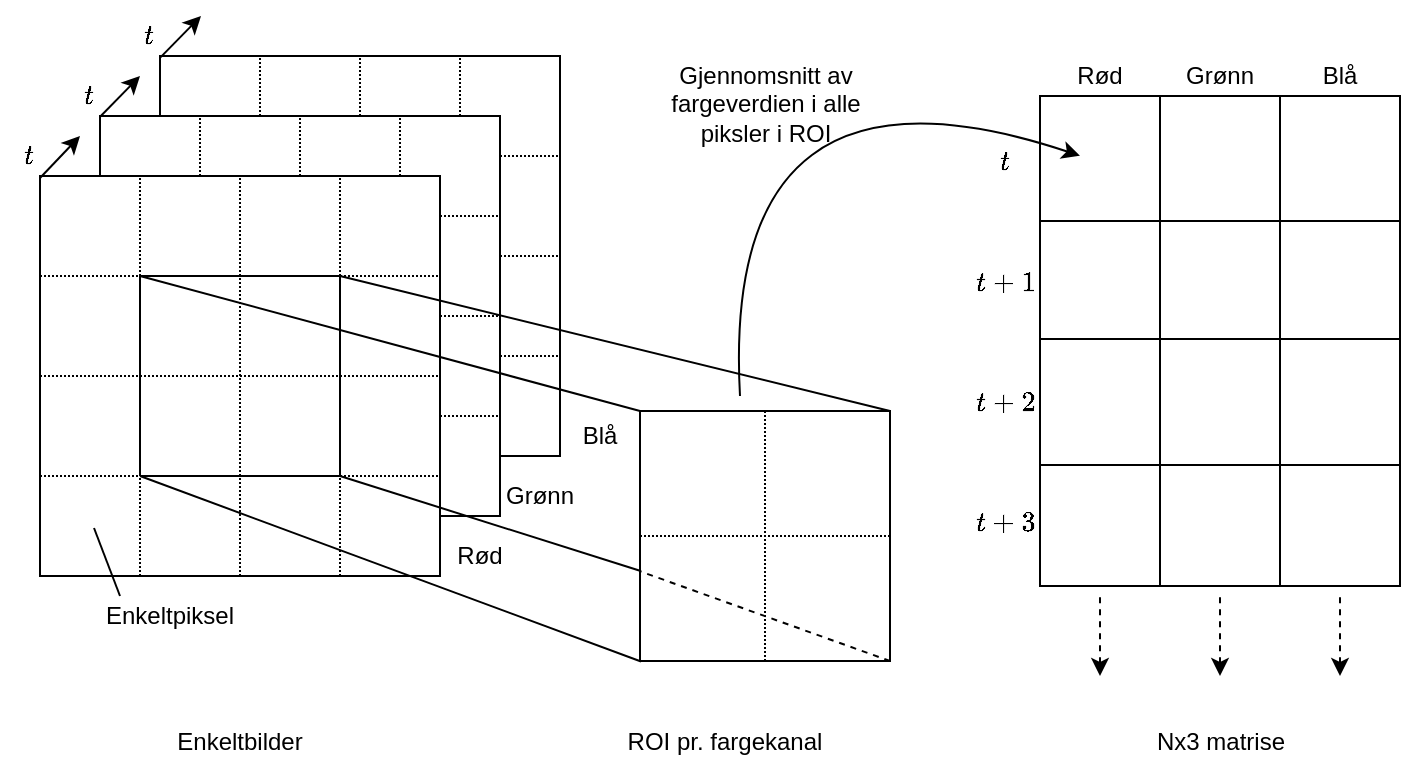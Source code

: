 <mxfile version="10.5.9" type="device"><diagram id="_YKG4-6pGmbqt2Gz3DUa" name="Page-1"><mxGraphModel dx="710" dy="525" grid="1" gridSize="10" guides="1" tooltips="1" connect="1" arrows="1" fold="1" page="1" pageScale="1" pageWidth="850" pageHeight="1100" math="1" shadow="0"><root><mxCell id="0"/><mxCell id="1" parent="0"/><mxCell id="-IBd2Kxm6l6SE34m854R-18" value="" style="whiteSpace=wrap;html=1;aspect=fixed;" parent="1" vertex="1"><mxGeometry x="100" y="120" width="200" height="200" as="geometry"/></mxCell><mxCell id="-IBd2Kxm6l6SE34m854R-19" value="" style="endArrow=none;html=1;entryX=1;entryY=0.25;entryDx=0;entryDy=0;exitX=0;exitY=0.25;exitDx=0;exitDy=0;dashed=1;dashPattern=1 1;" parent="1" source="-IBd2Kxm6l6SE34m854R-18" target="-IBd2Kxm6l6SE34m854R-18" edge="1"><mxGeometry width="50" height="50" relative="1" as="geometry"><mxPoint x="140" y="340" as="sourcePoint"/><mxPoint x="140" y="140" as="targetPoint"/></mxGeometry></mxCell><mxCell id="-IBd2Kxm6l6SE34m854R-20" value="" style="endArrow=none;html=1;entryX=0.25;entryY=0;entryDx=0;entryDy=0;exitX=0.25;exitY=1;exitDx=0;exitDy=0;dashed=1;dashPattern=1 1;" parent="1" source="-IBd2Kxm6l6SE34m854R-18" target="-IBd2Kxm6l6SE34m854R-18" edge="1"><mxGeometry width="50" height="50" relative="1" as="geometry"><mxPoint x="240" y="340" as="sourcePoint"/><mxPoint x="240" y="140" as="targetPoint"/></mxGeometry></mxCell><mxCell id="-IBd2Kxm6l6SE34m854R-21" value="" style="endArrow=none;html=1;entryX=0.5;entryY=0;entryDx=0;entryDy=0;exitX=0.5;exitY=1;exitDx=0;exitDy=0;dashed=1;dashPattern=1 1;" parent="1" source="-IBd2Kxm6l6SE34m854R-18" target="-IBd2Kxm6l6SE34m854R-18" edge="1"><mxGeometry width="50" height="50" relative="1" as="geometry"><mxPoint x="80" y="400" as="sourcePoint"/><mxPoint x="130" y="350" as="targetPoint"/></mxGeometry></mxCell><mxCell id="-IBd2Kxm6l6SE34m854R-22" value="" style="endArrow=none;html=1;entryX=0.75;entryY=0;entryDx=0;entryDy=0;exitX=0.75;exitY=1;exitDx=0;exitDy=0;dashed=1;dashPattern=1 1;" parent="1" source="-IBd2Kxm6l6SE34m854R-18" target="-IBd2Kxm6l6SE34m854R-18" edge="1"><mxGeometry width="50" height="50" relative="1" as="geometry"><mxPoint x="190" y="340" as="sourcePoint"/><mxPoint x="190" y="140" as="targetPoint"/></mxGeometry></mxCell><mxCell id="-IBd2Kxm6l6SE34m854R-23" value="" style="endArrow=none;html=1;entryX=1;entryY=0.5;entryDx=0;entryDy=0;exitX=0;exitY=0.5;exitDx=0;exitDy=0;dashed=1;dashPattern=1 1;" parent="1" source="-IBd2Kxm6l6SE34m854R-18" target="-IBd2Kxm6l6SE34m854R-18" edge="1"><mxGeometry width="50" height="50" relative="1" as="geometry"><mxPoint x="90" y="190" as="sourcePoint"/><mxPoint x="290" y="190" as="targetPoint"/></mxGeometry></mxCell><mxCell id="-IBd2Kxm6l6SE34m854R-24" value="" style="endArrow=none;html=1;exitX=0;exitY=0.75;exitDx=0;exitDy=0;entryX=1;entryY=0.75;entryDx=0;entryDy=0;dashed=1;dashPattern=1 1;" parent="1" source="-IBd2Kxm6l6SE34m854R-18" target="-IBd2Kxm6l6SE34m854R-18" edge="1"><mxGeometry width="50" height="50" relative="1" as="geometry"><mxPoint x="90" y="240" as="sourcePoint"/><mxPoint x="150" y="270" as="targetPoint"/></mxGeometry></mxCell><mxCell id="-IBd2Kxm6l6SE34m854R-11" value="" style="whiteSpace=wrap;html=1;aspect=fixed;" parent="1" vertex="1"><mxGeometry x="70" y="150" width="200" height="200" as="geometry"/></mxCell><mxCell id="-IBd2Kxm6l6SE34m854R-12" value="" style="endArrow=none;html=1;entryX=0.5;entryY=0;entryDx=0;entryDy=0;exitX=0.5;exitY=1;exitDx=0;exitDy=0;dashed=1;dashPattern=1 1;" parent="1" source="-IBd2Kxm6l6SE34m854R-11" target="-IBd2Kxm6l6SE34m854R-11" edge="1"><mxGeometry width="50" height="50" relative="1" as="geometry"><mxPoint x="70" y="420" as="sourcePoint"/><mxPoint x="120" y="370" as="targetPoint"/></mxGeometry></mxCell><mxCell id="-IBd2Kxm6l6SE34m854R-13" value="" style="endArrow=none;html=1;entryX=0.75;entryY=0;entryDx=0;entryDy=0;exitX=0.75;exitY=1;exitDx=0;exitDy=0;dashed=1;dashPattern=1 1;" parent="1" source="-IBd2Kxm6l6SE34m854R-11" target="-IBd2Kxm6l6SE34m854R-11" edge="1"><mxGeometry width="50" height="50" relative="1" as="geometry"><mxPoint x="180" y="360" as="sourcePoint"/><mxPoint x="180" y="160" as="targetPoint"/></mxGeometry></mxCell><mxCell id="-IBd2Kxm6l6SE34m854R-14" value="" style="endArrow=none;html=1;entryX=0.25;entryY=0;entryDx=0;entryDy=0;exitX=0.25;exitY=1;exitDx=0;exitDy=0;dashed=1;dashPattern=1 1;" parent="1" source="-IBd2Kxm6l6SE34m854R-11" target="-IBd2Kxm6l6SE34m854R-11" edge="1"><mxGeometry width="50" height="50" relative="1" as="geometry"><mxPoint x="230" y="360" as="sourcePoint"/><mxPoint x="230" y="160" as="targetPoint"/></mxGeometry></mxCell><mxCell id="-IBd2Kxm6l6SE34m854R-15" value="" style="endArrow=none;html=1;entryX=1;entryY=0.25;entryDx=0;entryDy=0;exitX=0;exitY=0.25;exitDx=0;exitDy=0;dashed=1;dashPattern=1 1;" parent="1" source="-IBd2Kxm6l6SE34m854R-11" target="-IBd2Kxm6l6SE34m854R-11" edge="1"><mxGeometry width="50" height="50" relative="1" as="geometry"><mxPoint x="130" y="360" as="sourcePoint"/><mxPoint x="130" y="160" as="targetPoint"/></mxGeometry></mxCell><mxCell id="-IBd2Kxm6l6SE34m854R-16" value="" style="endArrow=none;html=1;entryX=1;entryY=0.5;entryDx=0;entryDy=0;exitX=0;exitY=0.5;exitDx=0;exitDy=0;dashed=1;dashPattern=1 1;" parent="1" source="-IBd2Kxm6l6SE34m854R-11" target="-IBd2Kxm6l6SE34m854R-11" edge="1"><mxGeometry width="50" height="50" relative="1" as="geometry"><mxPoint x="80" y="210" as="sourcePoint"/><mxPoint x="280" y="210" as="targetPoint"/></mxGeometry></mxCell><mxCell id="-IBd2Kxm6l6SE34m854R-17" value="" style="endArrow=none;html=1;exitX=0;exitY=0.75;exitDx=0;exitDy=0;entryX=1;entryY=0.75;entryDx=0;entryDy=0;dashed=1;dashPattern=1 1;" parent="1" source="-IBd2Kxm6l6SE34m854R-11" target="-IBd2Kxm6l6SE34m854R-11" edge="1"><mxGeometry width="50" height="50" relative="1" as="geometry"><mxPoint x="80" y="260" as="sourcePoint"/><mxPoint x="140" y="290" as="targetPoint"/></mxGeometry></mxCell><mxCell id="-IBd2Kxm6l6SE34m854R-1" value="" style="whiteSpace=wrap;html=1;aspect=fixed;" parent="1" vertex="1"><mxGeometry x="40" y="180" width="200" height="200" as="geometry"/></mxCell><mxCell id="-IBd2Kxm6l6SE34m854R-3" value="" style="endArrow=none;html=1;entryX=0.5;entryY=0;entryDx=0;entryDy=0;exitX=0.5;exitY=1;exitDx=0;exitDy=0;dashed=1;dashPattern=1 1;" parent="1" source="-IBd2Kxm6l6SE34m854R-1" target="-IBd2Kxm6l6SE34m854R-1" edge="1"><mxGeometry width="50" height="50" relative="1" as="geometry"><mxPoint x="20" y="460" as="sourcePoint"/><mxPoint x="70" y="410" as="targetPoint"/></mxGeometry></mxCell><mxCell id="-IBd2Kxm6l6SE34m854R-4" value="" style="endArrow=none;html=1;entryX=0.75;entryY=0;entryDx=0;entryDy=0;exitX=0.75;exitY=1;exitDx=0;exitDy=0;dashed=1;dashPattern=1 1;" parent="1" source="-IBd2Kxm6l6SE34m854R-1" target="-IBd2Kxm6l6SE34m854R-1" edge="1"><mxGeometry width="50" height="50" relative="1" as="geometry"><mxPoint x="130" y="400" as="sourcePoint"/><mxPoint x="130" y="200" as="targetPoint"/></mxGeometry></mxCell><mxCell id="-IBd2Kxm6l6SE34m854R-5" value="" style="endArrow=none;html=1;entryX=0.25;entryY=0;entryDx=0;entryDy=0;exitX=0.25;exitY=1;exitDx=0;exitDy=0;dashed=1;dashPattern=1 1;" parent="1" source="-IBd2Kxm6l6SE34m854R-1" target="-IBd2Kxm6l6SE34m854R-1" edge="1"><mxGeometry width="50" height="50" relative="1" as="geometry"><mxPoint x="180" y="400" as="sourcePoint"/><mxPoint x="180" y="200" as="targetPoint"/></mxGeometry></mxCell><mxCell id="-IBd2Kxm6l6SE34m854R-6" value="" style="endArrow=none;html=1;entryX=1;entryY=0.25;entryDx=0;entryDy=0;exitX=0;exitY=0.25;exitDx=0;exitDy=0;dashed=1;dashPattern=1 1;" parent="1" source="-IBd2Kxm6l6SE34m854R-1" target="-IBd2Kxm6l6SE34m854R-1" edge="1"><mxGeometry width="50" height="50" relative="1" as="geometry"><mxPoint x="80" y="400" as="sourcePoint"/><mxPoint x="80" y="200" as="targetPoint"/></mxGeometry></mxCell><mxCell id="-IBd2Kxm6l6SE34m854R-7" value="" style="endArrow=none;html=1;entryX=1;entryY=0.5;entryDx=0;entryDy=0;exitX=0;exitY=0.5;exitDx=0;exitDy=0;dashed=1;dashPattern=1 1;" parent="1" source="-IBd2Kxm6l6SE34m854R-1" target="-IBd2Kxm6l6SE34m854R-1" edge="1"><mxGeometry width="50" height="50" relative="1" as="geometry"><mxPoint x="30" y="250" as="sourcePoint"/><mxPoint x="230" y="250" as="targetPoint"/></mxGeometry></mxCell><mxCell id="-IBd2Kxm6l6SE34m854R-8" value="" style="endArrow=none;html=1;exitX=0;exitY=0.75;exitDx=0;exitDy=0;entryX=1;entryY=0.75;entryDx=0;entryDy=0;dashed=1;dashPattern=1 1;" parent="1" source="-IBd2Kxm6l6SE34m854R-1" target="-IBd2Kxm6l6SE34m854R-1" edge="1"><mxGeometry width="50" height="50" relative="1" as="geometry"><mxPoint x="30" y="300" as="sourcePoint"/><mxPoint x="90" y="330" as="targetPoint"/></mxGeometry></mxCell><mxCell id="-IBd2Kxm6l6SE34m854R-25" value="Rød" style="text;html=1;strokeColor=none;fillColor=none;align=center;verticalAlign=middle;whiteSpace=wrap;rounded=0;" parent="1" vertex="1"><mxGeometry x="240" y="360" width="40" height="20" as="geometry"/></mxCell><mxCell id="-IBd2Kxm6l6SE34m854R-26" value="Grønn" style="text;html=1;strokeColor=none;fillColor=none;align=center;verticalAlign=middle;whiteSpace=wrap;rounded=0;" parent="1" vertex="1"><mxGeometry x="270" y="330" width="40" height="20" as="geometry"/></mxCell><mxCell id="-IBd2Kxm6l6SE34m854R-27" value="Blå&lt;br&gt;" style="text;html=1;strokeColor=none;fillColor=none;align=center;verticalAlign=middle;whiteSpace=wrap;rounded=0;" parent="1" vertex="1"><mxGeometry x="300" y="300" width="40" height="20" as="geometry"/></mxCell><mxCell id="-IBd2Kxm6l6SE34m854R-28" value="" style="endArrow=classic;html=1;exitX=0;exitY=0.005;exitDx=0;exitDy=0;exitPerimeter=0;" parent="1" source="-IBd2Kxm6l6SE34m854R-1" edge="1"><mxGeometry width="50" height="50" relative="1" as="geometry"><mxPoint x="40" y="470" as="sourcePoint"/><mxPoint x="60" y="160" as="targetPoint"/></mxGeometry></mxCell><mxCell id="-IBd2Kxm6l6SE34m854R-29" value="" style="endArrow=classic;html=1;exitX=-0.001;exitY=0.003;exitDx=0;exitDy=0;exitPerimeter=0;" parent="1" source="-IBd2Kxm6l6SE34m854R-11" edge="1"><mxGeometry width="50" height="50" relative="1" as="geometry"><mxPoint x="50" y="130" as="sourcePoint"/><mxPoint x="90" y="130" as="targetPoint"/></mxGeometry></mxCell><mxCell id="-IBd2Kxm6l6SE34m854R-30" value="" style="endArrow=classic;html=1;exitX=-0.001;exitY=0.003;exitDx=0;exitDy=0;exitPerimeter=0;" parent="1" edge="1"><mxGeometry width="50" height="50" relative="1" as="geometry"><mxPoint x="100.222" y="120.667" as="sourcePoint"/><mxPoint x="120.5" y="100" as="targetPoint"/></mxGeometry></mxCell><mxCell id="-IBd2Kxm6l6SE34m854R-35" value="\(t\)" style="text;html=1;strokeColor=none;fillColor=none;align=center;verticalAlign=middle;whiteSpace=wrap;rounded=0;" parent="1" vertex="1"><mxGeometry x="20" y="160" width="30" height="20" as="geometry"/></mxCell><mxCell id="-IBd2Kxm6l6SE34m854R-39" value="" style="endArrow=none;html=1;" parent="1" edge="1"><mxGeometry width="50" height="50" relative="1" as="geometry"><mxPoint x="80" y="390" as="sourcePoint"/><mxPoint x="67" y="356" as="targetPoint"/></mxGeometry></mxCell><mxCell id="-IBd2Kxm6l6SE34m854R-41" value="Enkeltpiksel" style="text;html=1;strokeColor=none;fillColor=none;align=center;verticalAlign=middle;whiteSpace=wrap;rounded=0;" parent="1" vertex="1"><mxGeometry x="70" y="390" width="70" height="20" as="geometry"/></mxCell><mxCell id="dd3ocIqQSFwgT851-mmq-1" value="\(t\)" style="text;html=1;strokeColor=none;fillColor=none;align=center;verticalAlign=middle;whiteSpace=wrap;rounded=0;" parent="1" vertex="1"><mxGeometry x="50" y="130" width="30" height="20" as="geometry"/></mxCell><mxCell id="dd3ocIqQSFwgT851-mmq-2" value="\(t\)" style="text;html=1;strokeColor=none;fillColor=none;align=center;verticalAlign=middle;whiteSpace=wrap;rounded=0;" parent="1" vertex="1"><mxGeometry x="80" y="100" width="30" height="20" as="geometry"/></mxCell><mxCell id="dd3ocIqQSFwgT851-mmq-3" value="" style="whiteSpace=wrap;html=1;aspect=fixed;" parent="1" vertex="1"><mxGeometry x="340" y="297.5" width="125" height="125" as="geometry"/></mxCell><mxCell id="dd3ocIqQSFwgT851-mmq-4" value="" style="endArrow=none;html=1;entryX=0.5;entryY=0;entryDx=0;entryDy=0;exitX=0.5;exitY=1;exitDx=0;exitDy=0;dashed=1;dashPattern=1 1;" parent="1" source="dd3ocIqQSFwgT851-mmq-3" target="dd3ocIqQSFwgT851-mmq-3" edge="1"><mxGeometry width="50" height="50" relative="1" as="geometry"><mxPoint x="20" y="510" as="sourcePoint"/><mxPoint x="70" y="460" as="targetPoint"/></mxGeometry></mxCell><mxCell id="dd3ocIqQSFwgT851-mmq-5" value="" style="endArrow=none;html=1;entryX=1;entryY=0.5;entryDx=0;entryDy=0;exitX=0;exitY=0.5;exitDx=0;exitDy=0;dashed=1;dashPattern=1 1;" parent="1" source="dd3ocIqQSFwgT851-mmq-3" target="dd3ocIqQSFwgT851-mmq-3" edge="1"><mxGeometry width="50" height="50" relative="1" as="geometry"><mxPoint x="20" y="510" as="sourcePoint"/><mxPoint x="70" y="460" as="targetPoint"/></mxGeometry></mxCell><mxCell id="dd3ocIqQSFwgT851-mmq-6" value="" style="endArrow=none;html=1;entryX=0.004;entryY=1.002;entryDx=0;entryDy=0;entryPerimeter=0;" parent="1" target="dd3ocIqQSFwgT851-mmq-3" edge="1"><mxGeometry width="50" height="50" relative="1" as="geometry"><mxPoint x="90" y="330" as="sourcePoint"/><mxPoint x="350" y="440" as="targetPoint"/></mxGeometry></mxCell><mxCell id="dd3ocIqQSFwgT851-mmq-7" value="" style="endArrow=none;html=1;exitX=0;exitY=0;exitDx=0;exitDy=0;exitPerimeter=0;" parent="1" source="dd3ocIqQSFwgT851-mmq-3" edge="1"><mxGeometry width="50" height="50" relative="1" as="geometry"><mxPoint x="20" y="510" as="sourcePoint"/><mxPoint x="90" y="230" as="targetPoint"/></mxGeometry></mxCell><mxCell id="dd3ocIqQSFwgT851-mmq-8" value="" style="endArrow=none;html=1;entryX=1;entryY=0;entryDx=0;entryDy=0;entryPerimeter=0;" parent="1" target="dd3ocIqQSFwgT851-mmq-3" edge="1"><mxGeometry width="50" height="50" relative="1" as="geometry"><mxPoint x="190" y="230" as="sourcePoint"/><mxPoint x="70" y="460" as="targetPoint"/></mxGeometry></mxCell><mxCell id="dd3ocIqQSFwgT851-mmq-9" value="" style="endArrow=none;html=1;exitX=1;exitY=1;exitDx=0;exitDy=0;exitPerimeter=0;dashed=1;entryX=0;entryY=0.641;entryDx=0;entryDy=0;entryPerimeter=0;" parent="1" source="dd3ocIqQSFwgT851-mmq-3" target="dd3ocIqQSFwgT851-mmq-3" edge="1"><mxGeometry width="50" height="50" relative="1" as="geometry"><mxPoint x="20" y="590" as="sourcePoint"/><mxPoint x="320" y="380" as="targetPoint"/></mxGeometry></mxCell><mxCell id="dd3ocIqQSFwgT851-mmq-13" value="" style="rounded=0;whiteSpace=wrap;html=1;" parent="1" vertex="1"><mxGeometry x="540" y="140" width="60" height="245" as="geometry"/></mxCell><mxCell id="dd3ocIqQSFwgT851-mmq-14" value="" style="endArrow=none;html=1;" parent="1" edge="1"><mxGeometry width="50" height="50" relative="1" as="geometry"><mxPoint x="540" y="202.5" as="sourcePoint"/><mxPoint x="600" y="202.5" as="targetPoint"/></mxGeometry></mxCell><mxCell id="dd3ocIqQSFwgT851-mmq-15" value="" style="endArrow=none;html=1;" parent="1" edge="1"><mxGeometry width="50" height="50" relative="1" as="geometry"><mxPoint x="540" y="261.5" as="sourcePoint"/><mxPoint x="600" y="261.5" as="targetPoint"/></mxGeometry></mxCell><mxCell id="dd3ocIqQSFwgT851-mmq-16" value="" style="endArrow=none;html=1;" parent="1" edge="1"><mxGeometry width="50" height="50" relative="1" as="geometry"><mxPoint x="540" y="324.5" as="sourcePoint"/><mxPoint x="600" y="324.5" as="targetPoint"/></mxGeometry></mxCell><mxCell id="dd3ocIqQSFwgT851-mmq-18" value="ROI pr. fargekanal" style="text;html=1;strokeColor=none;fillColor=none;align=center;verticalAlign=middle;whiteSpace=wrap;rounded=0;" parent="1" vertex="1"><mxGeometry x="319" y="452.5" width="127" height="20" as="geometry"/></mxCell><mxCell id="o-FQIJKhTvg19KUGAQ2c-2" value="Enkeltbilder" style="text;html=1;strokeColor=none;fillColor=none;align=center;verticalAlign=middle;whiteSpace=wrap;rounded=0;" parent="1" vertex="1"><mxGeometry x="105" y="452.5" width="70" height="20" as="geometry"/></mxCell><mxCell id="o-FQIJKhTvg19KUGAQ2c-3" value="Nx3 matrise" style="text;html=1;strokeColor=none;fillColor=none;align=center;verticalAlign=middle;whiteSpace=wrap;rounded=0;" parent="1" vertex="1"><mxGeometry x="582.5" y="452.5" width="95" height="20" as="geometry"/></mxCell><mxCell id="MYPw7OmG5RxiwpoAwFOM-1" value="" style="endArrow=none;html=1;entryX=0;entryY=0.639;entryDx=0;entryDy=0;entryPerimeter=0;" parent="1" target="dd3ocIqQSFwgT851-mmq-3" edge="1"><mxGeometry width="50" height="50" relative="1" as="geometry"><mxPoint x="190" y="330" as="sourcePoint"/><mxPoint x="351" y="472.5" as="targetPoint"/></mxGeometry></mxCell><mxCell id="MYPw7OmG5RxiwpoAwFOM-2" value="" style="endArrow=none;html=1;" parent="1" edge="1"><mxGeometry width="50" height="50" relative="1" as="geometry"><mxPoint x="90" y="230" as="sourcePoint"/><mxPoint x="190" y="230" as="targetPoint"/></mxGeometry></mxCell><mxCell id="MYPw7OmG5RxiwpoAwFOM-3" value="" style="endArrow=none;html=1;" parent="1" edge="1"><mxGeometry width="50" height="50" relative="1" as="geometry"><mxPoint x="90" y="330" as="sourcePoint"/><mxPoint x="190" y="330" as="targetPoint"/></mxGeometry></mxCell><mxCell id="MYPw7OmG5RxiwpoAwFOM-4" value="" style="endArrow=none;html=1;" parent="1" edge="1"><mxGeometry width="50" height="50" relative="1" as="geometry"><mxPoint x="90" y="330" as="sourcePoint"/><mxPoint x="90" y="230" as="targetPoint"/></mxGeometry></mxCell><mxCell id="MYPw7OmG5RxiwpoAwFOM-5" value="" style="endArrow=none;html=1;" parent="1" edge="1"><mxGeometry width="50" height="50" relative="1" as="geometry"><mxPoint x="190" y="330" as="sourcePoint"/><mxPoint x="190" y="230" as="targetPoint"/></mxGeometry></mxCell><mxCell id="wpvFWp5wRu_DQ8WkNI-m-2" value="" style="rounded=0;whiteSpace=wrap;html=1;" vertex="1" parent="1"><mxGeometry x="600" y="140" width="60" height="245" as="geometry"/></mxCell><mxCell id="wpvFWp5wRu_DQ8WkNI-m-3" value="" style="endArrow=none;html=1;" edge="1" parent="1"><mxGeometry width="50" height="50" relative="1" as="geometry"><mxPoint x="600" y="202.5" as="sourcePoint"/><mxPoint x="660" y="202.5" as="targetPoint"/></mxGeometry></mxCell><mxCell id="wpvFWp5wRu_DQ8WkNI-m-4" value="" style="endArrow=none;html=1;" edge="1" parent="1"><mxGeometry width="50" height="50" relative="1" as="geometry"><mxPoint x="600" y="261.5" as="sourcePoint"/><mxPoint x="660" y="261.5" as="targetPoint"/></mxGeometry></mxCell><mxCell id="wpvFWp5wRu_DQ8WkNI-m-5" value="" style="endArrow=none;html=1;" edge="1" parent="1"><mxGeometry width="50" height="50" relative="1" as="geometry"><mxPoint x="600" y="324.5" as="sourcePoint"/><mxPoint x="660" y="324.5" as="targetPoint"/></mxGeometry></mxCell><mxCell id="wpvFWp5wRu_DQ8WkNI-m-6" value="" style="rounded=0;whiteSpace=wrap;html=1;" vertex="1" parent="1"><mxGeometry x="660" y="140" width="60" height="245" as="geometry"/></mxCell><mxCell id="wpvFWp5wRu_DQ8WkNI-m-7" value="" style="endArrow=none;html=1;" edge="1" parent="1"><mxGeometry width="50" height="50" relative="1" as="geometry"><mxPoint x="660" y="202.5" as="sourcePoint"/><mxPoint x="720" y="202.5" as="targetPoint"/></mxGeometry></mxCell><mxCell id="wpvFWp5wRu_DQ8WkNI-m-8" value="" style="endArrow=none;html=1;" edge="1" parent="1"><mxGeometry width="50" height="50" relative="1" as="geometry"><mxPoint x="660" y="261.5" as="sourcePoint"/><mxPoint x="720" y="261.5" as="targetPoint"/></mxGeometry></mxCell><mxCell id="wpvFWp5wRu_DQ8WkNI-m-9" value="" style="endArrow=none;html=1;" edge="1" parent="1"><mxGeometry width="50" height="50" relative="1" as="geometry"><mxPoint x="660" y="324.5" as="sourcePoint"/><mxPoint x="720" y="324.5" as="targetPoint"/></mxGeometry></mxCell><mxCell id="wpvFWp5wRu_DQ8WkNI-m-10" value="Rød" style="text;html=1;strokeColor=none;fillColor=none;align=center;verticalAlign=middle;whiteSpace=wrap;rounded=0;" vertex="1" parent="1"><mxGeometry x="550" y="120" width="40" height="20" as="geometry"/></mxCell><mxCell id="wpvFWp5wRu_DQ8WkNI-m-11" value="Grønn" style="text;html=1;strokeColor=none;fillColor=none;align=center;verticalAlign=middle;whiteSpace=wrap;rounded=0;" vertex="1" parent="1"><mxGeometry x="610" y="120" width="40" height="20" as="geometry"/></mxCell><mxCell id="wpvFWp5wRu_DQ8WkNI-m-12" value="Blå&lt;br&gt;" style="text;html=1;strokeColor=none;fillColor=none;align=center;verticalAlign=middle;whiteSpace=wrap;rounded=0;" vertex="1" parent="1"><mxGeometry x="670" y="120" width="40" height="20" as="geometry"/></mxCell><mxCell id="wpvFWp5wRu_DQ8WkNI-m-14" value="\(t\)" style="text;html=1;strokeColor=none;fillColor=none;align=center;verticalAlign=middle;whiteSpace=wrap;rounded=0;" vertex="1" parent="1"><mxGeometry x="507.5" y="162.5" width="30" height="20" as="geometry"/></mxCell><mxCell id="wpvFWp5wRu_DQ8WkNI-m-15" value="\(t+1\)" style="text;html=1;strokeColor=none;fillColor=none;align=center;verticalAlign=middle;whiteSpace=wrap;rounded=0;" vertex="1" parent="1"><mxGeometry x="507.5" y="222.5" width="30" height="20" as="geometry"/></mxCell><mxCell id="wpvFWp5wRu_DQ8WkNI-m-16" value="\(t+2\)" style="text;html=1;strokeColor=none;fillColor=none;align=center;verticalAlign=middle;whiteSpace=wrap;rounded=0;" vertex="1" parent="1"><mxGeometry x="507.5" y="282.5" width="30" height="20" as="geometry"/></mxCell><mxCell id="wpvFWp5wRu_DQ8WkNI-m-17" value="\(t+3\)" style="text;html=1;strokeColor=none;fillColor=none;align=center;verticalAlign=middle;whiteSpace=wrap;rounded=0;" vertex="1" parent="1"><mxGeometry x="507.5" y="342.5" width="30" height="20" as="geometry"/></mxCell><mxCell id="wpvFWp5wRu_DQ8WkNI-m-19" value="" style="endArrow=none;dashed=1;html=1;startArrow=classic;startFill=1;" edge="1" parent="1"><mxGeometry width="50" height="50" relative="1" as="geometry"><mxPoint x="570" y="430" as="sourcePoint"/><mxPoint x="570" y="390" as="targetPoint"/></mxGeometry></mxCell><mxCell id="wpvFWp5wRu_DQ8WkNI-m-20" value="" style="endArrow=none;dashed=1;html=1;startArrow=classic;startFill=1;" edge="1" parent="1"><mxGeometry width="50" height="50" relative="1" as="geometry"><mxPoint x="630" y="430" as="sourcePoint"/><mxPoint x="630" y="390" as="targetPoint"/></mxGeometry></mxCell><mxCell id="wpvFWp5wRu_DQ8WkNI-m-21" value="" style="endArrow=none;dashed=1;html=1;startArrow=classic;startFill=1;" edge="1" parent="1"><mxGeometry width="50" height="50" relative="1" as="geometry"><mxPoint x="690" y="430" as="sourcePoint"/><mxPoint x="690" y="390" as="targetPoint"/></mxGeometry></mxCell><mxCell id="wpvFWp5wRu_DQ8WkNI-m-24" value="" style="endArrow=classic;html=1;curved=1;entryX=0.333;entryY=0.122;entryDx=0;entryDy=0;entryPerimeter=0;" edge="1" parent="1" target="dd3ocIqQSFwgT851-mmq-13"><mxGeometry width="50" height="50" relative="1" as="geometry"><mxPoint x="390" y="290" as="sourcePoint"/><mxPoint x="110" y="500" as="targetPoint"/><Array as="points"><mxPoint x="380" y="110"/></Array></mxGeometry></mxCell><mxCell id="wpvFWp5wRu_DQ8WkNI-m-25" value="Gjennomsnitt av fargeverdien i alle piksler i ROI" style="text;html=1;strokeColor=none;fillColor=none;align=center;verticalAlign=middle;whiteSpace=wrap;rounded=0;" vertex="1" parent="1"><mxGeometry x="352.5" y="120" width="100" height="48" as="geometry"/></mxCell></root></mxGraphModel></diagram><diagram id="pwsoQ_ETKmdILPVn89DD" name="Page-2"><mxGraphModel dx="708" dy="525" grid="1" gridSize="10" guides="1" tooltips="1" connect="1" arrows="1" fold="1" page="1" pageScale="1" pageWidth="850" pageHeight="1100" math="0" shadow="0"><root><mxCell id="F2cxxjw74ECQhRo-JptB-0"/><mxCell id="F2cxxjw74ECQhRo-JptB-1" parent="F2cxxjw74ECQhRo-JptB-0"/></root></mxGraphModel></diagram></mxfile>